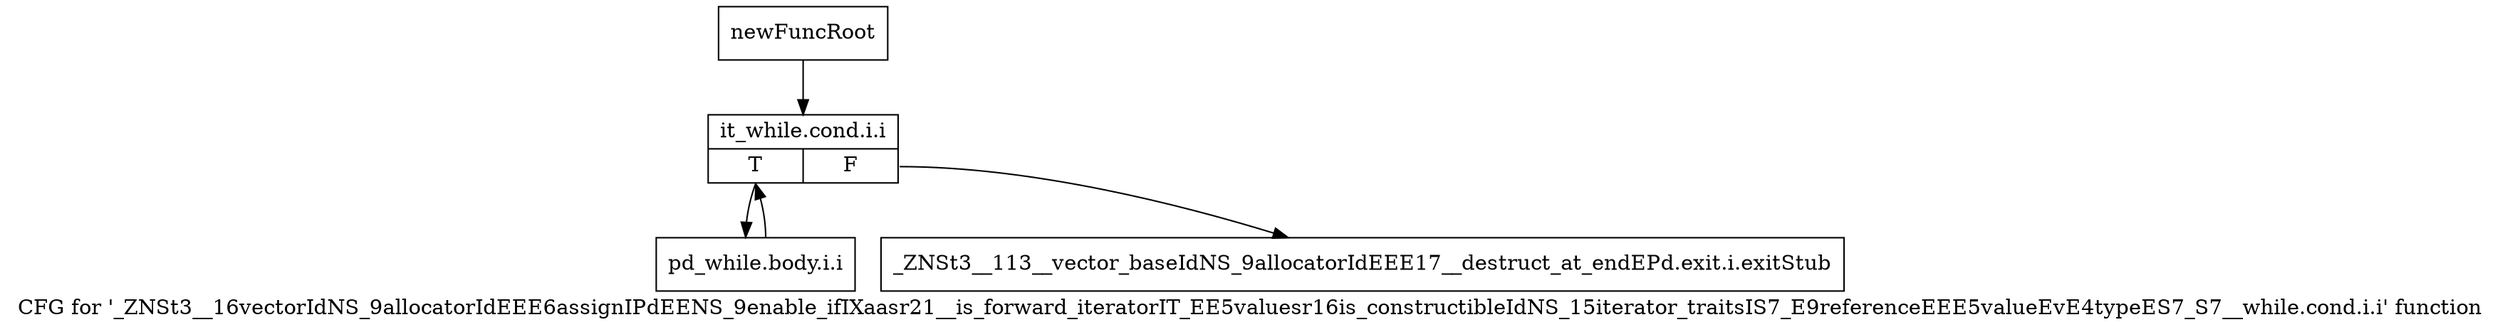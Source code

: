 digraph "CFG for '_ZNSt3__16vectorIdNS_9allocatorIdEEE6assignIPdEENS_9enable_ifIXaasr21__is_forward_iteratorIT_EE5valuesr16is_constructibleIdNS_15iterator_traitsIS7_E9referenceEEE5valueEvE4typeES7_S7__while.cond.i.i' function" {
	label="CFG for '_ZNSt3__16vectorIdNS_9allocatorIdEEE6assignIPdEENS_9enable_ifIXaasr21__is_forward_iteratorIT_EE5valuesr16is_constructibleIdNS_15iterator_traitsIS7_E9referenceEEE5valueEvE4typeES7_S7__while.cond.i.i' function";

	Node0x9032130 [shape=record,label="{newFuncRoot}"];
	Node0x9032130 -> Node0x90321d0;
	Node0x9032180 [shape=record,label="{_ZNSt3__113__vector_baseIdNS_9allocatorIdEEE17__destruct_at_endEPd.exit.i.exitStub}"];
	Node0x90321d0 [shape=record,label="{it_while.cond.i.i|{<s0>T|<s1>F}}"];
	Node0x90321d0:s0 -> Node0x9032220;
	Node0x90321d0:s1 -> Node0x9032180;
	Node0x9032220 [shape=record,label="{pd_while.body.i.i}"];
	Node0x9032220 -> Node0x90321d0;
}
